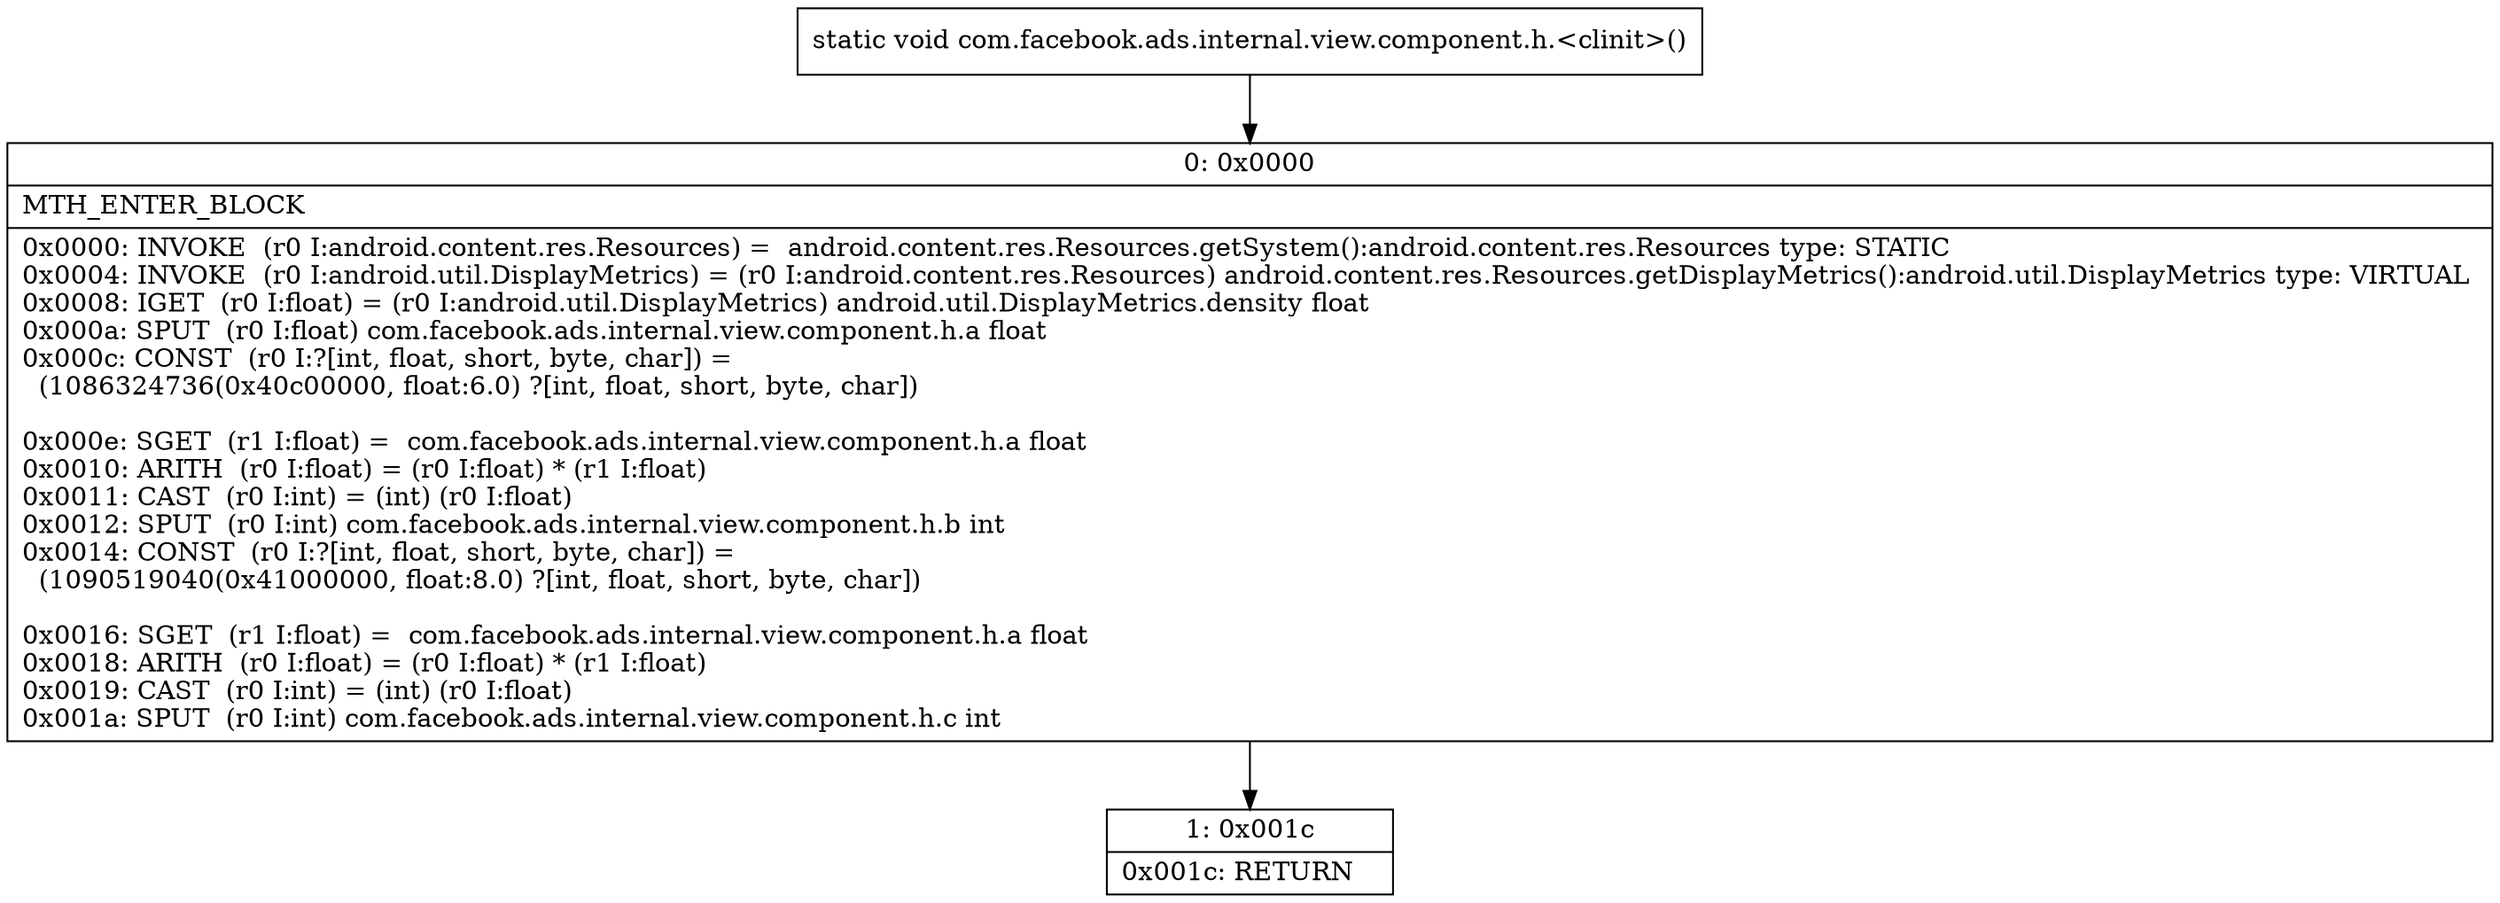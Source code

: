 digraph "CFG forcom.facebook.ads.internal.view.component.h.\<clinit\>()V" {
Node_0 [shape=record,label="{0\:\ 0x0000|MTH_ENTER_BLOCK\l|0x0000: INVOKE  (r0 I:android.content.res.Resources) =  android.content.res.Resources.getSystem():android.content.res.Resources type: STATIC \l0x0004: INVOKE  (r0 I:android.util.DisplayMetrics) = (r0 I:android.content.res.Resources) android.content.res.Resources.getDisplayMetrics():android.util.DisplayMetrics type: VIRTUAL \l0x0008: IGET  (r0 I:float) = (r0 I:android.util.DisplayMetrics) android.util.DisplayMetrics.density float \l0x000a: SPUT  (r0 I:float) com.facebook.ads.internal.view.component.h.a float \l0x000c: CONST  (r0 I:?[int, float, short, byte, char]) = \l  (1086324736(0x40c00000, float:6.0) ?[int, float, short, byte, char])\l \l0x000e: SGET  (r1 I:float) =  com.facebook.ads.internal.view.component.h.a float \l0x0010: ARITH  (r0 I:float) = (r0 I:float) * (r1 I:float) \l0x0011: CAST  (r0 I:int) = (int) (r0 I:float) \l0x0012: SPUT  (r0 I:int) com.facebook.ads.internal.view.component.h.b int \l0x0014: CONST  (r0 I:?[int, float, short, byte, char]) = \l  (1090519040(0x41000000, float:8.0) ?[int, float, short, byte, char])\l \l0x0016: SGET  (r1 I:float) =  com.facebook.ads.internal.view.component.h.a float \l0x0018: ARITH  (r0 I:float) = (r0 I:float) * (r1 I:float) \l0x0019: CAST  (r0 I:int) = (int) (r0 I:float) \l0x001a: SPUT  (r0 I:int) com.facebook.ads.internal.view.component.h.c int \l}"];
Node_1 [shape=record,label="{1\:\ 0x001c|0x001c: RETURN   \l}"];
MethodNode[shape=record,label="{static void com.facebook.ads.internal.view.component.h.\<clinit\>() }"];
MethodNode -> Node_0;
Node_0 -> Node_1;
}

